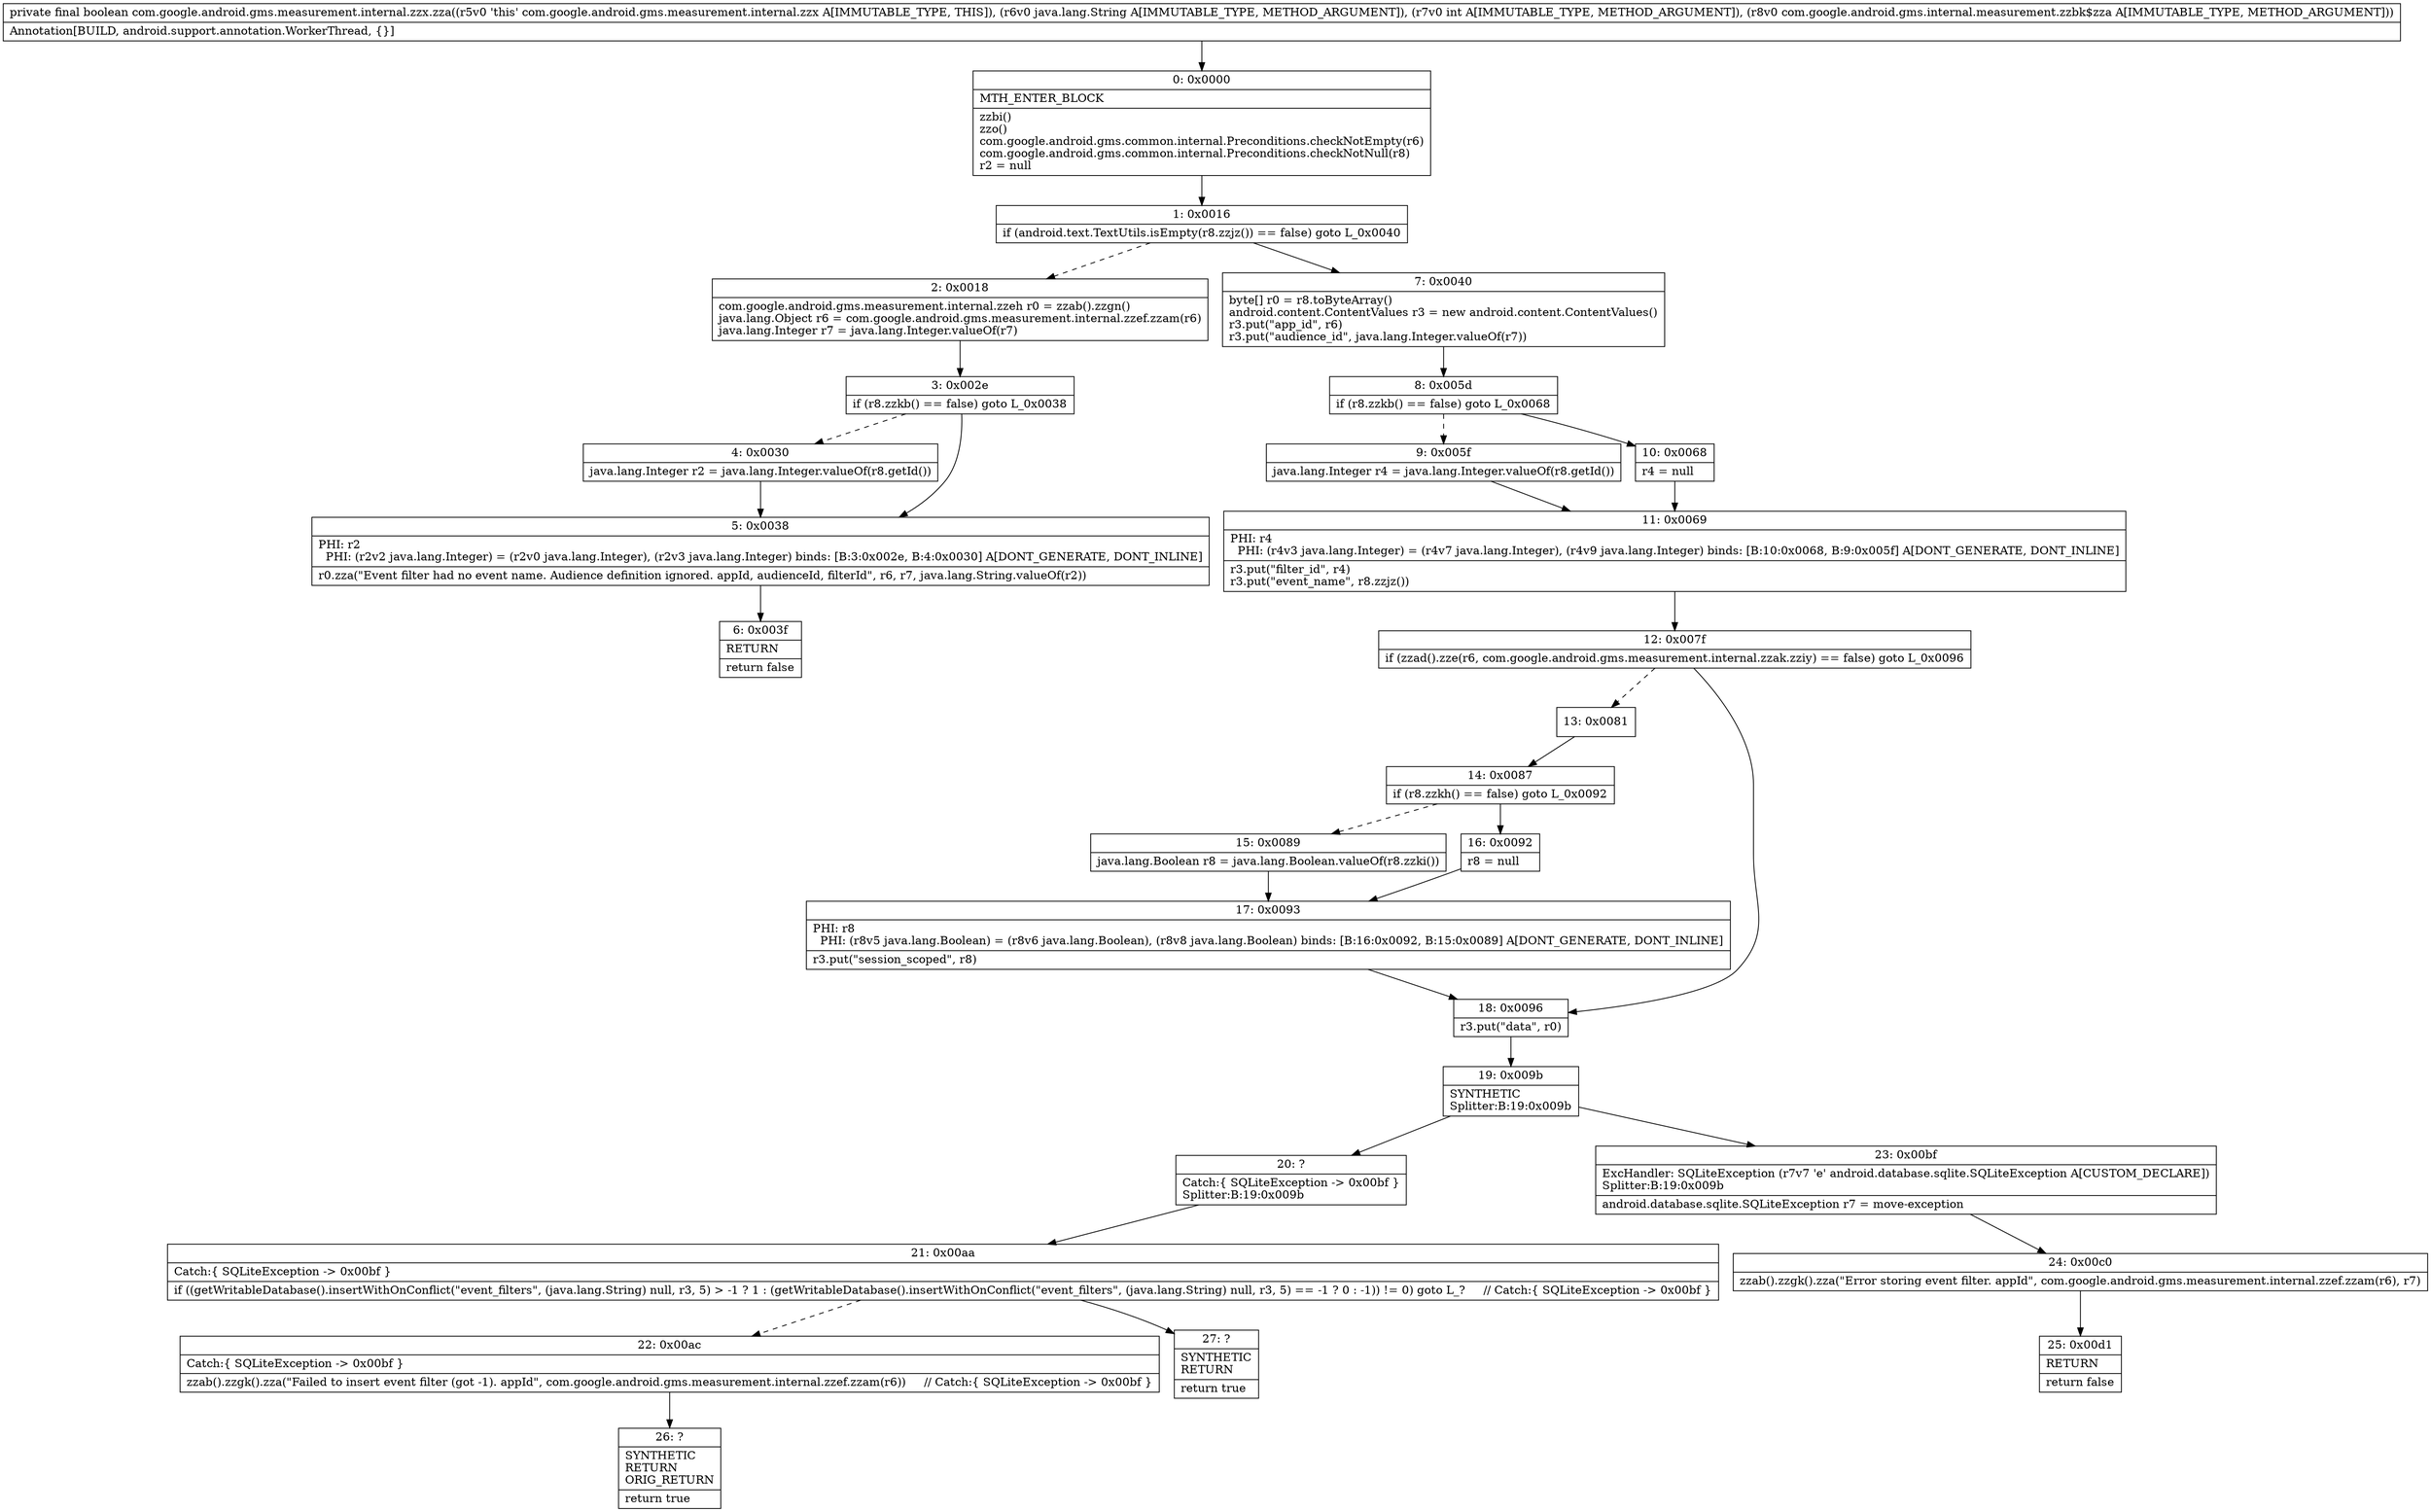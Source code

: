digraph "CFG forcom.google.android.gms.measurement.internal.zzx.zza(Ljava\/lang\/String;ILcom\/google\/android\/gms\/internal\/measurement\/zzbk$zza;)Z" {
Node_0 [shape=record,label="{0\:\ 0x0000|MTH_ENTER_BLOCK\l|zzbi()\lzzo()\lcom.google.android.gms.common.internal.Preconditions.checkNotEmpty(r6)\lcom.google.android.gms.common.internal.Preconditions.checkNotNull(r8)\lr2 = null\l}"];
Node_1 [shape=record,label="{1\:\ 0x0016|if (android.text.TextUtils.isEmpty(r8.zzjz()) == false) goto L_0x0040\l}"];
Node_2 [shape=record,label="{2\:\ 0x0018|com.google.android.gms.measurement.internal.zzeh r0 = zzab().zzgn()\ljava.lang.Object r6 = com.google.android.gms.measurement.internal.zzef.zzam(r6)\ljava.lang.Integer r7 = java.lang.Integer.valueOf(r7)\l}"];
Node_3 [shape=record,label="{3\:\ 0x002e|if (r8.zzkb() == false) goto L_0x0038\l}"];
Node_4 [shape=record,label="{4\:\ 0x0030|java.lang.Integer r2 = java.lang.Integer.valueOf(r8.getId())\l}"];
Node_5 [shape=record,label="{5\:\ 0x0038|PHI: r2 \l  PHI: (r2v2 java.lang.Integer) = (r2v0 java.lang.Integer), (r2v3 java.lang.Integer) binds: [B:3:0x002e, B:4:0x0030] A[DONT_GENERATE, DONT_INLINE]\l|r0.zza(\"Event filter had no event name. Audience definition ignored. appId, audienceId, filterId\", r6, r7, java.lang.String.valueOf(r2))\l}"];
Node_6 [shape=record,label="{6\:\ 0x003f|RETURN\l|return false\l}"];
Node_7 [shape=record,label="{7\:\ 0x0040|byte[] r0 = r8.toByteArray()\landroid.content.ContentValues r3 = new android.content.ContentValues()\lr3.put(\"app_id\", r6)\lr3.put(\"audience_id\", java.lang.Integer.valueOf(r7))\l}"];
Node_8 [shape=record,label="{8\:\ 0x005d|if (r8.zzkb() == false) goto L_0x0068\l}"];
Node_9 [shape=record,label="{9\:\ 0x005f|java.lang.Integer r4 = java.lang.Integer.valueOf(r8.getId())\l}"];
Node_10 [shape=record,label="{10\:\ 0x0068|r4 = null\l}"];
Node_11 [shape=record,label="{11\:\ 0x0069|PHI: r4 \l  PHI: (r4v3 java.lang.Integer) = (r4v7 java.lang.Integer), (r4v9 java.lang.Integer) binds: [B:10:0x0068, B:9:0x005f] A[DONT_GENERATE, DONT_INLINE]\l|r3.put(\"filter_id\", r4)\lr3.put(\"event_name\", r8.zzjz())\l}"];
Node_12 [shape=record,label="{12\:\ 0x007f|if (zzad().zze(r6, com.google.android.gms.measurement.internal.zzak.zziy) == false) goto L_0x0096\l}"];
Node_13 [shape=record,label="{13\:\ 0x0081}"];
Node_14 [shape=record,label="{14\:\ 0x0087|if (r8.zzkh() == false) goto L_0x0092\l}"];
Node_15 [shape=record,label="{15\:\ 0x0089|java.lang.Boolean r8 = java.lang.Boolean.valueOf(r8.zzki())\l}"];
Node_16 [shape=record,label="{16\:\ 0x0092|r8 = null\l}"];
Node_17 [shape=record,label="{17\:\ 0x0093|PHI: r8 \l  PHI: (r8v5 java.lang.Boolean) = (r8v6 java.lang.Boolean), (r8v8 java.lang.Boolean) binds: [B:16:0x0092, B:15:0x0089] A[DONT_GENERATE, DONT_INLINE]\l|r3.put(\"session_scoped\", r8)\l}"];
Node_18 [shape=record,label="{18\:\ 0x0096|r3.put(\"data\", r0)\l}"];
Node_19 [shape=record,label="{19\:\ 0x009b|SYNTHETIC\lSplitter:B:19:0x009b\l}"];
Node_20 [shape=record,label="{20\:\ ?|Catch:\{ SQLiteException \-\> 0x00bf \}\lSplitter:B:19:0x009b\l}"];
Node_21 [shape=record,label="{21\:\ 0x00aa|Catch:\{ SQLiteException \-\> 0x00bf \}\l|if ((getWritableDatabase().insertWithOnConflict(\"event_filters\", (java.lang.String) null, r3, 5) \> \-1 ? 1 : (getWritableDatabase().insertWithOnConflict(\"event_filters\", (java.lang.String) null, r3, 5) == \-1 ? 0 : \-1)) != 0) goto L_?     \/\/ Catch:\{ SQLiteException \-\> 0x00bf \}\l}"];
Node_22 [shape=record,label="{22\:\ 0x00ac|Catch:\{ SQLiteException \-\> 0x00bf \}\l|zzab().zzgk().zza(\"Failed to insert event filter (got \-1). appId\", com.google.android.gms.measurement.internal.zzef.zzam(r6))     \/\/ Catch:\{ SQLiteException \-\> 0x00bf \}\l}"];
Node_23 [shape=record,label="{23\:\ 0x00bf|ExcHandler: SQLiteException (r7v7 'e' android.database.sqlite.SQLiteException A[CUSTOM_DECLARE])\lSplitter:B:19:0x009b\l|android.database.sqlite.SQLiteException r7 = move\-exception\l}"];
Node_24 [shape=record,label="{24\:\ 0x00c0|zzab().zzgk().zza(\"Error storing event filter. appId\", com.google.android.gms.measurement.internal.zzef.zzam(r6), r7)\l}"];
Node_25 [shape=record,label="{25\:\ 0x00d1|RETURN\l|return false\l}"];
Node_26 [shape=record,label="{26\:\ ?|SYNTHETIC\lRETURN\lORIG_RETURN\l|return true\l}"];
Node_27 [shape=record,label="{27\:\ ?|SYNTHETIC\lRETURN\l|return true\l}"];
MethodNode[shape=record,label="{private final boolean com.google.android.gms.measurement.internal.zzx.zza((r5v0 'this' com.google.android.gms.measurement.internal.zzx A[IMMUTABLE_TYPE, THIS]), (r6v0 java.lang.String A[IMMUTABLE_TYPE, METHOD_ARGUMENT]), (r7v0 int A[IMMUTABLE_TYPE, METHOD_ARGUMENT]), (r8v0 com.google.android.gms.internal.measurement.zzbk$zza A[IMMUTABLE_TYPE, METHOD_ARGUMENT]))  | Annotation[BUILD, android.support.annotation.WorkerThread, \{\}]\l}"];
MethodNode -> Node_0;
Node_0 -> Node_1;
Node_1 -> Node_2[style=dashed];
Node_1 -> Node_7;
Node_2 -> Node_3;
Node_3 -> Node_4[style=dashed];
Node_3 -> Node_5;
Node_4 -> Node_5;
Node_5 -> Node_6;
Node_7 -> Node_8;
Node_8 -> Node_9[style=dashed];
Node_8 -> Node_10;
Node_9 -> Node_11;
Node_10 -> Node_11;
Node_11 -> Node_12;
Node_12 -> Node_13[style=dashed];
Node_12 -> Node_18;
Node_13 -> Node_14;
Node_14 -> Node_15[style=dashed];
Node_14 -> Node_16;
Node_15 -> Node_17;
Node_16 -> Node_17;
Node_17 -> Node_18;
Node_18 -> Node_19;
Node_19 -> Node_20;
Node_19 -> Node_23;
Node_20 -> Node_21;
Node_21 -> Node_22[style=dashed];
Node_21 -> Node_27;
Node_22 -> Node_26;
Node_23 -> Node_24;
Node_24 -> Node_25;
}

